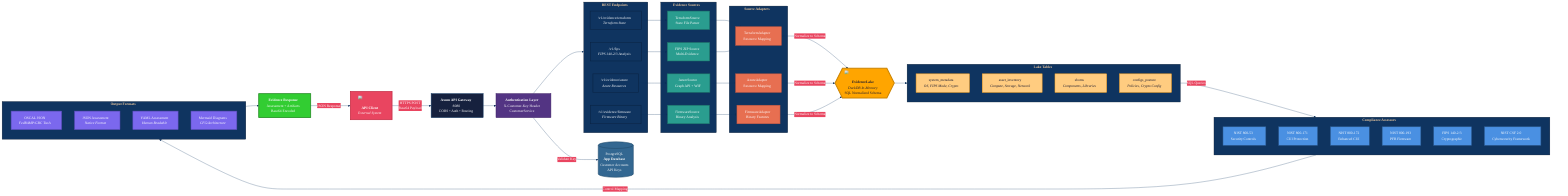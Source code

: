 %%{init: {'theme':'base', 'themeVariables': { 'primaryColor':'#1a1a2e','primaryTextColor':'#fff','primaryBorderColor':'#16213e','lineColor':'#0f3460','secondaryColor':'#e94560','tertiaryColor':'#0f3460','fontSize':'14px','fontFamily':'Inter, system-ui, sans-serif'}}}%%

flowchart LR
    %% Client Layer
    Client["<img src='https://cdn-icons-png.flaticon.com/512/1005/1005141.png' width='30'/><br/><b>API Client</b><br/><i>External System</i>"]

    %% API Gateway
    API["<b>Axum API Gateway</b><br/>:8080<br/>CORS • Auth • Routing"]

    %% Authentication
    Auth["<b>Authentication Layer</b><br/>X-Customer-Key Header<br/>CustomerService"]

    %% PostgreSQL for App State
    PG[("PostgreSQL<br/><b>App Database</b><br/>Customer Accounts<br/>API Keys")]

    %% Endpoints
    subgraph Endpoints["<b>REST Endpoints</b>"]
        direction TB
        E1["/v1/fips<br/><i>FIPS 140-2/3 Analysis</i>"]
        E2["/v1/evidence/terraform<br/><i>Terraform State</i>"]
        E3["/v1/evidence/azure<br/><i>Azure Resources</i>"]
        E4["/v1/evidence/firmware<br/><i>Firmware Binary</i>"]
    end

    %% Evidence Sources
    subgraph Sources["<b>Evidence Sources</b>"]
        direction TB
        S1["TerraformSource<br/>State File Parser"]
        S2["AzureSource<br/>Graph API + WIF"]
        S3["FirmwareSource<br/>Binary Analysis"]
        S4["FIPS ZIP Source<br/>Multi-Evidence"]
    end

    %% Source Adapters
    subgraph Adapters["<b>Source Adapters</b>"]
        direction TB
        A1["TerraformAdapter<br/>Resource Mapping"]
        A2["AzureAdapter<br/>Resource Mapping"]
        A3["FirmwareAdapter<br/>Binary Features"]
    end

    %% Evidence Lake (DuckDB)
    DuckDB{{"<img src='https://duckdb.org/images/logo-dl/DuckDB_Logo.png' width='50'/><br/><b>EvidenceLake</b><br/><i>DuckDB In-Memory</i><br/>SQL Normalized Schema"}}

    %% Lake Schema
    subgraph LakeSchema["<b>Lake Tables</b>"]
        direction TB
        T1["system_metadata<br/><i>OS, FIPS Mode, Crypto</i>"]
        T2["asset_inventory<br/><i>Compute, Storage, Network</i>"]
        T3["sboms<br/><i>Components, Libraries</i>"]
        T4["configs_posture<br/><i>Policies, Crypto Config</i>"]
    end

    %% Compliance Assessors
    subgraph Assessors["<b>Compliance Assessors</b>"]
        direction TB
        CA1["NIST 800-53<br/>Security Controls"]
        CA2["NIST 800-171<br/>CUI Protection"]
        CA3["NIST 800-172<br/>Enhanced CUI"]
        CA4["NIST 800-193<br/>PFR Firmware"]
        CA5["FIPS 140-2/3<br/>Cryptographic"]
        CA6["NIST CSF 2.0<br/>Cybersecurity Framework"]
    end

    %% Output Formats
    subgraph Outputs["<b>Output Formats</b>"]
        direction TB
        O1["OSCAL JSON<br/><i>FedRAMP/GRC Tools</i>"]
        O2["JSON Assessment<br/><i>Native Format</i>"]
        O3["YAML Assessment<br/><i>Human Readable</i>"]
        O4["Mermaid Diagrams<br/><i>CFG/Architecture</i>"]
    end

    %% Response
    Response["<b>Evidence Response</b><br/>Assessment + Artifacts<br/>Base64 Encoded"]

    %% Flow connections
    Client -->|"HTTPS POST<br/>Base64 Payload"| API
    API --> Auth
    Auth -->|"Validate Key"| PG
    Auth --> Endpoints

    E1 --> S4
    E2 --> S1
    E3 --> S2
    E4 --> S3

    S1 --> A1
    S2 --> A2
    S3 --> A3
    S4 --> A1

    A1 -->|"Normalize to Schema"| DuckDB
    A2 -->|"Normalize to Schema"| DuckDB
    A3 -->|"Normalize to Schema"| DuckDB

    DuckDB --> LakeSchema

    LakeSchema -->|"SQL Queries"| Assessors

    Assessors -->|"Control Mapping"| Outputs

    Outputs --> Response
    Response -->|"JSON Response"| Client

    %% Styling
    classDef clientStyle fill:#e94560,stroke:#c62f47,stroke-width:3px,color:#fff
    classDef apiStyle fill:#16213e,stroke:#0f3460,stroke-width:2px,color:#fff
    classDef authStyle fill:#533483,stroke:#3d1f66,stroke-width:2px,color:#fff
    classDef dbStyle fill:#336791,stroke:#214969,stroke-width:2px,color:#fff
    classDef endpointStyle fill:#0f3460,stroke:#0a2342,stroke-width:2px,color:#fff
    classDef sourceStyle fill:#2a9d8f,stroke:#1d7166,stroke-width:2px,color:#fff
    classDef adapterStyle fill:#e76f51,stroke:#c55840,stroke-width:2px,color:#fff
    classDef duckdbStyle fill:#ffa500,stroke:#cc8400,stroke-width:4px,color:#1a1a2e
    classDef schemaStyle fill:#ffcc80,stroke:#ffa726,stroke-width:2px,color:#1a1a2e
    classDef assessorStyle fill:#4a90e2,stroke:#2e5c91,stroke-width:2px,color:#fff
    classDef outputStyle fill:#7b68ee,stroke:#5a4bb5,stroke-width:2px,color:#fff
    classDef responseStyle fill:#32cd32,stroke:#228b22,stroke-width:3px,color:#fff

    class Client clientStyle
    class API apiStyle
    class Auth authStyle
    class PG dbStyle
    class E1,E2,E3,E4 endpointStyle
    class S1,S2,S3,S4 sourceStyle
    class A1,A2,A3 adapterStyle
    class DuckDB duckdbStyle
    class T1,T2,T3,T4 schemaStyle
    class CA1,CA2,CA3,CA4,CA5,CA6 assessorStyle
    class O1,O2,O3,O4 outputStyle
    class Response responseStyle